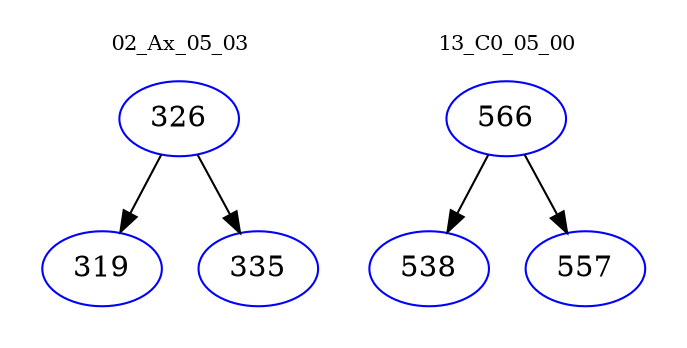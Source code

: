 digraph{
subgraph cluster_0 {
color = white
label = "02_Ax_05_03";
fontsize=10;
T0_326 [label="326", color="blue"]
T0_326 -> T0_319 [color="black"]
T0_319 [label="319", color="blue"]
T0_326 -> T0_335 [color="black"]
T0_335 [label="335", color="blue"]
}
subgraph cluster_1 {
color = white
label = "13_C0_05_00";
fontsize=10;
T1_566 [label="566", color="blue"]
T1_566 -> T1_538 [color="black"]
T1_538 [label="538", color="blue"]
T1_566 -> T1_557 [color="black"]
T1_557 [label="557", color="blue"]
}
}

